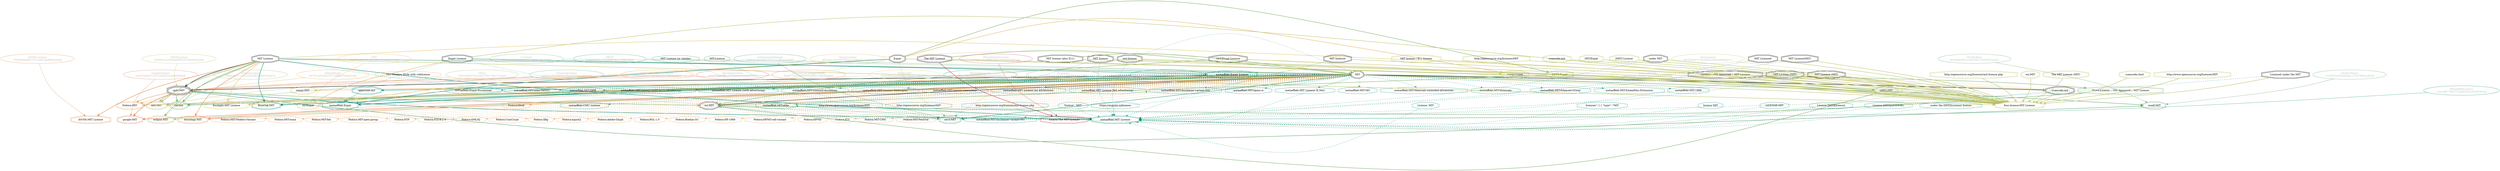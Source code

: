 strict digraph {
    node [shape=box];
    graph [splines=curved];
    2814 [label="SPDXLicense\n5b4894c2a39e8a99f33dd76eb9043a90"
         ,fontcolor=gray
         ,color="#b8bf62"
         ,fillcolor="beige;1"
         ,shape=ellipse];
    2815 [label="spdx:MIT"
         ,shape=tripleoctagon];
    2816 [label=MIT
         ,shape=doubleoctagon];
    2817 [label="MIT License"
         ,shape=doubleoctagon];
    5127 [label="OSILicense\n1ea8234e1841a5d1169c889dbe3c1a7f"
         ,fontcolor=gray
         ,color="#78ab63"
         ,fillcolor="beige;1"
         ,shape=ellipse];
    5128 [label="osi:MIT"
         ,shape=doubleoctagon];
    5129 [label="MIT/Expat License"
         ,shape=doubleoctagon];
    5130 [label="DEP5:MIT"
         ,color="#78ab63"
         ,shape=doubleoctagon];
    5131 [label="DEP5:Expat"
         ,color="#78ab63"
         ,shape=doubleoctagon];
    5132 [label=Expat
         ,shape=doubleoctagon];
    5133 [label="Trove:License :: OSI Approved :: MIT License"
         ,color="#78ab63"
         ,shape=doubleoctagon];
    5134 [label="License :: OSI Approved :: MIT License"
         ,shape=doubleoctagon];
    5552 [label="GoogleLicense\nea532a49d37267324d531eeb08080ddf"
         ,fontcolor=gray
         ,color="#e06f45"
         ,fillcolor="beige;1"
         ,shape=ellipse];
    5553 [label="google:MIT"
         ,color="#e06f45"
         ,shape=doubleoctagon];
    5868 [label="Fedora:Adobe-Glyph"
         ,color="#e09d4b"
         ,shape=octagon];
    6013 [label="Fedora:BSL-1.0"
         ,color="#e09d4b"
         ,shape=octagon];
    6045 [label="Fedora:Boehm-GC"
         ,color="#e09d4b"
         ,shape=octagon];
    6739 [label="Fedora:HP-1986"
         ,color="#e09d4b"
         ,shape=octagon];
    6774 [label="Fedora:HPND-sell-variant"
         ,color="#e09d4b"
         ,shape=octagon];
    6777 [label="Fedora:HPND"
         ,color="#e09d4b"
         ,shape=octagon];
    6785 [label="Fedora:ICU"
         ,color="#e09d4b"
         ,shape=octagon];
    8079 [label="Fedora:MIT-CMU"
         ,color="#e09d4b"
         ,shape=octagon];
    8082 [label="Fedora:MIT-Festival"
         ,color="#e09d4b"
         ,shape=octagon];
    8086 [label="Fedora:MIT-Modern-Variant"
         ,color="#e09d4b"
         ,shape=octagon];
    8095 [label="Fedora:MIT-enna"
         ,color="#e09d4b"
         ,shape=octagon];
    8097 [label="Fedora:MIT-feh"
         ,color="#e09d4b"
         ,shape=octagon];
    8099 [label="Fedora:MIT-open-group"
         ,color="#e09d4b"
         ,shape=octagon];
    8104 [label="FedoraEntry\n6973415f15929757c9ff6d76d6d5cd0c"
         ,fontcolor=gray
         ,color="#e09d4b"
         ,fillcolor="beige;1"
         ,shape=ellipse];
    8105 [label="Fedora:MIT"
         ,color="#e09d4b"
         ,shape=doubleoctagon];
    8106 [label="MIT:Modern Style with sublicense"
         ,color="#e09d4b"
         ,shape=octagon];
    8205 [label="Fedora:NTP"
         ,color="#e09d4b"
         ,shape=octagon];
    8359 [label="Fedora:SGI-B-2.0"
         ,color="#e09d4b"
         ,shape=octagon];
    8370 [label="Fedora:SMLNJ"
         ,color="#e09d4b"
         ,shape=octagon];
    8469 [label="Fedora:UnixCrypt"
         ,color="#e09d4b"
         ,shape=octagon];
    8506 [label="Fedora:Xfig"
         ,color="#e09d4b"
         ,shape=octagon];
    8573 [label="Fedora:libtiff"
         ,color="#e09d4b"
         ,shape=octagon];
    8588 [label="Fedora:mpich2"
         ,color="#e09d4b"
         ,shape=octagon];
    8682 [label="BlueOakCouncil\n9756cc269ce8595fd03f141930294344"
         ,fontcolor=gray
         ,color="#00876c"
         ,fillcolor="beige;1"
         ,shape=ellipse];
    8683 [label="BlueOak:MIT"
         ,color="#00876c"
         ,shape=doubleoctagon];
    9649 [label="OSADLRule\nfe83a68d933c33bf7857387d0222cac9"
         ,fontcolor=gray
         ,color="#58a066"
         ,fillcolor="beige;1"
         ,shape=ellipse];
    9650 [label="osadl:MIT"
         ,color="#58a066"
         ,shape=doubleoctagon];
    9924 [label="OSADLMatrix\n1530532d300d0a8a1279a7ff3bdc5608"
         ,fontcolor=gray
         ,color="#58a066"
         ,fillcolor="beige;1"
         ,shape=ellipse];
    10182 [label="FSF\nf42877b83117c8b3527c75532b1fe6b2"
          ,fontcolor=gray
          ,color="#deb256"
          ,fillcolor="beige;1"
          ,shape=ellipse];
    10183 [label="fsf:Expat"
          ,color="#deb256"
          ,shape=doubleoctagon];
    10184 [label="Expat License"
          ,shape=doubleoctagon];
    10970 [label="ChooseALicense\nfa80b028068608658ee0d554a5d0ddc5"
          ,fontcolor=gray
          ,color="#58a066"
          ,fillcolor="beige;1"
          ,shape=ellipse];
    10971 [label="cal:mit"
          ,color="#58a066"
          ,shape=doubleoctagon];
    19381 [label="ScancodeData\n16883059175d98f78de5092ea1bc8b9e"
          ,fontcolor=gray
          ,color="#dac767"
          ,fillcolor="beige;1"
          ,shape=ellipse];
    19382 [label="scancode:mit"
          ,shape=doubleoctagon];
    25887 [label="OSLC\n7af31b92b73a1d4c675917f4e7c2ace5"
          ,fontcolor=gray
          ,color="#98b561"
          ,fillcolor="beige;1"
          ,shape=ellipse];
    25888 [label="oslc:MIT"
          ,color="#98b561"
          ,shape=doubleoctagon];
    26412 [label="Fossology\n23a6cd8cceec6433c7ae57059022df59"
          ,fontcolor=gray
          ,color="#e18745"
          ,fillcolor="beige;1"
          ,shape=ellipse];
    26413 [label="fossology:MIT"
          ,color="#e18745"
          ,shape=doubleoctagon];
    28326 [label="OKFN\n716a3553f1171ed48b7b27c5bf6c4f2e"
          ,fontcolor=gray
          ,color="#379469"
          ,fillcolor="beige;1"
          ,shape=ellipse];
    28327 [label="mit-license"
          ,shape=doubleoctagon];
    35054 [label="OrtLicenseCategorization\n8ce877347bb7b7ccec86fe7499494db2"
          ,fontcolor=gray
          ,color="#e06f45"
          ,fillcolor="beige;1"
          ,shape=ellipse];
    36200 [label="OrtLicenseCategorization\n27fceb3abb073b1b82e67c1feeaa2a21"
          ,fontcolor=gray
          ,color="#e09d4b"
          ,fillcolor="beige;1"
          ,shape=ellipse];
    37155 [label="CavilLicenseChange\n7b59c2c2b3f6471f4372cade351650f7"
          ,fontcolor=gray
          ,color="#379469"
          ,fillcolor="beige;1"
          ,shape=ellipse];
    37156 [label="cavil:MIT"
          ,color="#379469"
          ,shape=doubleoctagon];
    37157 [label="MIT License (or similar)"
          ,color="#379469"
          ,shape=octagon];
    37158 [label="MIT licence"
          ,shape=doubleoctagon];
    37159 [label="MIT-Licence"
          ,color="#379469"
          ,shape=octagon];
    40711 [label="metaeffekt:CMU License"
          ,color="#00876c"
          ,shape=octagon];
    41250 [label="metaeffekt:Expat-Permission"
          ,color="#00876c"
          ,shape=octagon];
    41254 [label="MetaeffektLicense\n350ceda55e216de8880f5e4b54c55baa"
          ,fontcolor=gray
          ,color="#00876c"
          ,fillcolor="beige;1"
          ,shape=ellipse];
    41255 [label="metaeffekt:Expat"
          ,color="#00876c"
          ,shape=doubleoctagon];
    41256 [label="metaeffekt:Expat License"
          ,color="#00876c"
          ,shape=doubleoctagon];
    41257 [label="opencode:mit"
          ,color="#00876c"
          ,shape=doubleoctagon];
    45385 [label="metaeffekt:MIT-alike"
          ,color="#00876c"
          ,shape=octagon];
    45392 [label="MIT License (MIT)"
          ,shape=doubleoctagon];
    45398 [label="metaeffekt:MIT-alike-PKINIT"
          ,color="#00876c"
          ,shape=octagon];
    45409 [label="metaeffekt:MIT-SIPB"
          ,color="#00876c"
          ,shape=octagon];
    45426 [label="MetaeffektLicense\n1d2ac8877d0d722a693561603203b24e"
          ,fontcolor=gray
          ,color="#00876c"
          ,fillcolor="beige;1"
          ,shape=ellipse];
    45427 [label="metaeffekt:MIT License"
          ,color="#00876c"
          ,shape=doubleoctagon];
    45428 [label="under MIT"
          ,shape=doubleoctagon];
    45429 [label="MIT licencse"
          ,shape=doubleoctagon];
    45430 [label="MIT Licensed"
          ,shape=doubleoctagon];
    45431 [label="MIT Licence (MIT)"
          ,shape=doubleoctagon];
    45432 [label="MIT License(MIT)"
          ,shape=doubleoctagon];
    45433 [label="http://www.opensource.org/licenses/MIT"
          ,color="#00876c"
          ,shape=octagon];
    45435 [label="http://opensource.org/licenses/MIT"
          ,color="#00876c"
          ,shape=octagon];
    45437 [label="http://opensource.org/licenses/mit-license.php"
          ,color="#00876c"
          ,shape=octagon];
    45439 [label="Licensed under the MIT"
          ,shape=doubleoctagon];
    45440 [label="'license': 'MIT'"
          ,color="#00876c"
          ,shape=octagon];
    45442 [label="https://angular.io/license"
          ,color="#00876c"
          ,shape=octagon];
    45444 [label="License: MIT"
          ,color="#00876c"
          ,shape=octagon];
    45446 [label="licenses\": [ { \"type\": \"MIT"
          ,color="#00876c"
          ,shape=octagon];
    45448 [label="license MIT"
          ,color="#00876c"
          ,shape=octagon];
    45449 [label="LICENSE-MIT"
          ,color="#00876c"
          ,shape=octagon];
    45450 [label="License [MIT][license]"
          ,color="#00876c"
          ,shape=octagon];
    45451 [label="License [MIT](LICENSE)"
          ,color="#00876c"
          ,shape=octagon];
    45452 [label="under the [MIT](License) license"
          ,color="#00876c"
          ,shape=octagon];
    45462 [label="metaeffekt:MIT License (with enna advertising)"
          ,color="#00876c"
          ,shape=octagon];
    45466 [label="metaeffekt:MIT License (with advertising)"
          ,color="#00876c"
          ,shape=octagon];
    45471 [label="metaeffekt:MIT-trimmed-disclaimer"
          ,color="#00876c"
          ,shape=octagon];
    45476 [label="metaeffekt:MIT License (testregex)"
          ,color="#00876c"
          ,shape=octagon];
    45479 [label="metaeffekt:MIT-remote-interaction"
          ,color="#00876c"
          ,shape=octagon];
    45485 [label="metaeffekt:MIT License (no attribution)"
          ,color="#00876c"
          ,shape=octagon];
    45493 [label="metaeffekt:MIT License (feh advertising)"
          ,color="#00876c"
          ,shape=octagon];
    45497 [label="metaeffekt:MIT-disclaimer-variant-002"
          ,color="#00876c"
          ,shape=octagon];
    45502 [label="metaeffekt:MIT-disclaimer-variant-001"
          ,color="#00876c"
          ,shape=octagon];
    45507 [label="metaeffekt:MIT-bpmn-io"
          ,color="#00876c"
          ,shape=octagon];
    45512 [label="metaeffekt:MIT License (X.Net)"
          ,color="#00876c"
          ,shape=octagon];
    45516 [label="metaeffekt:MIT-SEI"
          ,color="#00876c"
          ,shape=octagon];
    45524 [label="metaeffekt:MIT-Materials-extended-attribution"
          ,color="#00876c"
          ,shape=octagon];
    45529 [label="metaeffekt:MIT-Materials"
          ,color="#00876c"
          ,shape=octagon];
    45534 [label="metaeffekt:MIT-Filament-Group"
          ,color="#00876c"
          ,shape=octagon];
    45539 [label="metaeffekt:MIT-Embedthis-Extension"
          ,color="#00876c"
          ,shape=octagon];
    45544 [label="metaeffekt:MIT-1998"
          ,color="#00876c"
          ,shape=octagon];
    50022 [label="HermineLicense\n0c6679a67fff54337d53c61641e973e1"
          ,fontcolor=gray
          ,color="#dc574a"
          ,fillcolor="beige;1"
          ,shape=ellipse];
    50145 [label="WarprLicense\n6b34d01dd70838d2ba7d58830ba44907"
          ,fontcolor=gray
          ,color="#deb256"
          ,fillcolor="beige;1"
          ,shape=ellipse];
    50146 [label="warpr:Expat"
          ,color="#deb256"
          ,shape=doubleoctagon];
    50170 [label="WarprLicense\n84bbee26f5794c3334c2ec02894e3653"
          ,fontcolor=gray
          ,color="#deb256"
          ,fillcolor="beige;1"
          ,shape=ellipse];
    50171 [label="warpr:MIT"
          ,color="#deb256"
          ,shape=doubleoctagon];
    50692 [label="FossLicense\n9b16d0af757db28ef322040a96fb4b12"
          ,fontcolor=gray
          ,color="#b8bf62"
          ,fillcolor="beige;1"
          ,shape=ellipse];
    50693 [label="foss-license:MIT License"
          ,color="#b8bf62"
          ,shape=doubleoctagon];
    50694 [label="MIT license (also X11)"
          ,shape=doubleoctagon];
    50695 [label="The MIT License"
          ,shape=doubleoctagon];
    50696 [label="scancode://mit"
          ,color="#b8bf62"
          ,shape=doubleoctagon];
    50697 [label="MIT license / X11 license"
          ,color="#b8bf62"
          ,shape=doubleoctagon];
    50698 [label="http://www.opensource.org/licenses/MIT"
          ,color="#b8bf62"
          ,shape=doubleoctagon];
    50699 [label="http://opensource.org/licenses/MIT"
          ,color="#b8bf62"
          ,shape=doubleoctagon];
    50700 [label="http://opensource.org/licenses/mit-license.php"
          ,color="#b8bf62"
          ,shape=doubleoctagon];
    50701 [label="scancode:mit"
          ,color="#b8bf62"
          ,shape=doubleoctagon];
    50702 [label="osi:MIT"
          ,color="#b8bf62"
          ,shape=doubleoctagon];
    50703 [label="MIT/Expat"
          ,color="#b8bf62"
          ,shape=doubleoctagon];
    50704 [label="The MIT License (MIT)"
          ,color="#b8bf62"
          ,shape=doubleoctagon];
    50705 [label="[MIT] License"
          ,color="#b8bf62"
          ,shape=doubleoctagon];
    51008 [label="FOSSLight\n3b82d06cda406bf4c3af54579d06ff31"
          ,fontcolor=gray
          ,color="#dac767"
          ,fillcolor="beige;1"
          ,shape=ellipse];
    51009 [label="fosslight:MIT License"
          ,color="#dac767"
          ,shape=doubleoctagon];
    51275 [label="HitachiOpenLicense\n0136d1a11ef36b134c2f9a66d2367aee"
          ,fontcolor=gray
          ,color="#d43d51"
          ,fillcolor="beige;1"
          ,shape=ellipse];
    51276 [label="hitachi:The MIT License"
          ,color="#d43d51"
          ,shape=doubleoctagon];
    54296 [label="EclipseLicense\n3b6d4c457122e22eb2f83c0b06204a7a"
          ,fontcolor=gray
          ,color="#98b561"
          ,fillcolor="beige;1"
          ,shape=ellipse];
    54297 [label="eclipse:MIT"
          ,color="#98b561"
          ,shape=doubleoctagon];
    54537 [label="ifrOSS License\n730068baf9807531ee025adf8bbc0ddd"
          ,fontcolor=gray
          ,color="#e18745"
          ,fillcolor="beige;1"
          ,shape=ellipse];
    54538 [label="ifrOSS:MIT License"
          ,color="#e18745"
          ,shape=doubleoctagon];
    56014 [label="Curation\n27b0c061e1acabb68348526a19cd08fd"
          ,fontcolor=gray
          ,color="#78ab63"
          ,fillcolor="beige;1"
          ,shape=ellipse];
    2814 -> 2815 [weight=0.5
                 ,color="#b8bf62"];
    2815 -> 5128 [style=bold
                 ,arrowhead=vee
                 ,weight=0.7
                 ,color="#78ab63"];
    2815 -> 5553 [style=bold
                 ,arrowhead=vee
                 ,weight=0.7
                 ,color="#e06f45"];
    2815 -> 8105 [style=bold
                 ,arrowhead=vee
                 ,weight=0.7
                 ,color="#e09d4b"];
    2815 -> 9650 [style=bold
                 ,arrowhead=vee
                 ,weight=0.7
                 ,color="#58a066"];
    2815 -> 10183 [style=dashed
                  ,arrowhead=vee
                  ,weight=0.5
                  ,color="#deb256"];
    2815 -> 10971 [style=bold
                  ,arrowhead=vee
                  ,weight=0.7
                  ,color="#58a066"];
    2815 -> 25888 [style=bold
                  ,arrowhead=vee
                  ,weight=0.7
                  ,color="#98b561"];
    2815 -> 45427 [style=bold
                  ,arrowhead=vee
                  ,weight=0.7
                  ,color="#00876c"];
    2816 -> 2815 [style=bold
                 ,arrowhead=vee
                 ,weight=0.7];
    2816 -> 5128 [style=bold
                 ,arrowhead=vee
                 ,weight=0.7];
    2816 -> 5128 [style=bold
                 ,arrowhead=vee
                 ,weight=0.7];
    2816 -> 5130 [style=bold
                 ,arrowhead=vee
                 ,weight=0.7
                 ,color="#78ab63"];
    2816 -> 5553 [style=bold
                 ,arrowhead=vee
                 ,weight=0.7
                 ,color="#e06f45"];
    2816 -> 5868 [style=dashed
                 ,arrowhead=vee
                 ,weight=0.5
                 ,color="#e09d4b"];
    2816 -> 6013 [style=dashed
                 ,arrowhead=vee
                 ,weight=0.5
                 ,color="#e09d4b"];
    2816 -> 6045 [style=dashed
                 ,arrowhead=vee
                 ,weight=0.5
                 ,color="#e09d4b"];
    2816 -> 6739 [style=dashed
                 ,arrowhead=vee
                 ,weight=0.5
                 ,color="#e09d4b"];
    2816 -> 6774 [style=dashed
                 ,arrowhead=vee
                 ,weight=0.5
                 ,color="#e09d4b"];
    2816 -> 6777 [style=dashed
                 ,arrowhead=vee
                 ,weight=0.5
                 ,color="#e09d4b"];
    2816 -> 6785 [style=dashed
                 ,arrowhead=vee
                 ,weight=0.5
                 ,color="#e09d4b"];
    2816 -> 8079 [style=dashed
                 ,arrowhead=vee
                 ,weight=0.5
                 ,color="#e09d4b"];
    2816 -> 8082 [style=dashed
                 ,arrowhead=vee
                 ,weight=0.5
                 ,color="#e09d4b"];
    2816 -> 8086 [style=dashed
                 ,arrowhead=vee
                 ,weight=0.5
                 ,color="#e09d4b"];
    2816 -> 8095 [style=dashed
                 ,arrowhead=vee
                 ,weight=0.5
                 ,color="#e09d4b"];
    2816 -> 8097 [style=dashed
                 ,arrowhead=vee
                 ,weight=0.5
                 ,color="#e09d4b"];
    2816 -> 8099 [style=dashed
                 ,arrowhead=vee
                 ,weight=0.5
                 ,color="#e09d4b"];
    2816 -> 8105 [style=bold
                 ,arrowhead=vee
                 ,weight=0.7
                 ,color="#e09d4b"];
    2816 -> 8105 [style=bold
                 ,arrowhead=vee
                 ,weight=0.7
                 ,color="#e09d4b"];
    2816 -> 8205 [style=dashed
                 ,arrowhead=vee
                 ,weight=0.5
                 ,color="#e09d4b"];
    2816 -> 8359 [style=dashed
                 ,arrowhead=vee
                 ,weight=0.5
                 ,color="#e09d4b"];
    2816 -> 8370 [style=dashed
                 ,arrowhead=vee
                 ,weight=0.5
                 ,color="#e09d4b"];
    2816 -> 8469 [style=dashed
                 ,arrowhead=vee
                 ,weight=0.5
                 ,color="#e09d4b"];
    2816 -> 8506 [style=dashed
                 ,arrowhead=vee
                 ,weight=0.5
                 ,color="#e09d4b"];
    2816 -> 8573 [style=dashed
                 ,arrowhead=vee
                 ,weight=0.5
                 ,color="#e09d4b"];
    2816 -> 8588 [style=dashed
                 ,arrowhead=vee
                 ,weight=0.5
                 ,color="#e09d4b"];
    2816 -> 8683 [style=bold
                 ,arrowhead=vee
                 ,weight=0.7
                 ,color="#00876c"];
    2816 -> 9650 [style=bold
                 ,arrowhead=vee
                 ,weight=0.7
                 ,color="#58a066"];
    2816 -> 10971 [style=bold
                  ,arrowhead=vee
                  ,weight=0.7
                  ,color="#58a066"];
    2816 -> 19382 [style=bold
                  ,arrowhead=vee
                  ,weight=0.7];
    2816 -> 25888 [style=bold
                  ,arrowhead=vee
                  ,weight=0.7
                  ,color="#98b561"];
    2816 -> 26413 [style=bold
                  ,arrowhead=vee
                  ,weight=0.7
                  ,color="#e18745"];
    2816 -> 37156 [style=bold
                  ,arrowhead=vee
                  ,weight=0.7
                  ,color="#379469"];
    2816 -> 37156 [style=bold
                  ,arrowhead=vee
                  ,weight=0.7
                  ,color="#379469"];
    2816 -> 40711 [style=dashed
                  ,arrowhead=vee
                  ,weight=0.5
                  ,color="#00876c"];
    2816 -> 41250 [style=dashed
                  ,arrowhead=vee
                  ,weight=0.5
                  ,color="#00876c"];
    2816 -> 41255 [style=dashed
                  ,arrowhead=vee
                  ,weight=0.5
                  ,color="#00876c"];
    2816 -> 41257 [style=bold
                  ,arrowhead=vee
                  ,weight=0.7
                  ,color="#00876c"];
    2816 -> 45385 [style=dashed
                  ,arrowhead=vee
                  ,weight=0.5
                  ,color="#00876c"];
    2816 -> 45398 [style=dashed
                  ,arrowhead=vee
                  ,weight=0.5
                  ,color="#00876c"];
    2816 -> 45409 [style=dashed
                  ,arrowhead=vee
                  ,weight=0.5
                  ,color="#00876c"];
    2816 -> 45427 [style=dashed
                  ,arrowhead=vee
                  ,weight=0.5
                  ,color="#00876c"];
    2816 -> 45462 [style=dashed
                  ,arrowhead=vee
                  ,weight=0.5
                  ,color="#00876c"];
    2816 -> 45466 [style=dashed
                  ,arrowhead=vee
                  ,weight=0.5
                  ,color="#00876c"];
    2816 -> 45471 [style=dashed
                  ,arrowhead=vee
                  ,weight=0.5
                  ,color="#00876c"];
    2816 -> 45476 [style=dashed
                  ,arrowhead=vee
                  ,weight=0.5
                  ,color="#00876c"];
    2816 -> 45479 [style=dashed
                  ,arrowhead=vee
                  ,weight=0.5
                  ,color="#00876c"];
    2816 -> 45485 [style=dashed
                  ,arrowhead=vee
                  ,weight=0.5
                  ,color="#00876c"];
    2816 -> 45493 [style=dashed
                  ,arrowhead=vee
                  ,weight=0.5
                  ,color="#00876c"];
    2816 -> 45497 [style=dashed
                  ,arrowhead=vee
                  ,weight=0.5
                  ,color="#00876c"];
    2816 -> 45502 [style=dashed
                  ,arrowhead=vee
                  ,weight=0.5
                  ,color="#00876c"];
    2816 -> 45507 [style=dashed
                  ,arrowhead=vee
                  ,weight=0.5
                  ,color="#00876c"];
    2816 -> 45512 [style=dashed
                  ,arrowhead=vee
                  ,weight=0.5
                  ,color="#00876c"];
    2816 -> 45516 [style=dashed
                  ,arrowhead=vee
                  ,weight=0.5
                  ,color="#00876c"];
    2816 -> 45524 [style=dashed
                  ,arrowhead=vee
                  ,weight=0.5
                  ,color="#00876c"];
    2816 -> 45529 [style=dashed
                  ,arrowhead=vee
                  ,weight=0.5
                  ,color="#00876c"];
    2816 -> 45534 [style=dashed
                  ,arrowhead=vee
                  ,weight=0.5
                  ,color="#00876c"];
    2816 -> 45539 [style=dashed
                  ,arrowhead=vee
                  ,weight=0.5
                  ,color="#00876c"];
    2816 -> 45544 [style=dashed
                  ,arrowhead=vee
                  ,weight=0.5
                  ,color="#00876c"];
    2816 -> 50171 [style=bold
                  ,arrowhead=vee
                  ,weight=0.7
                  ,color="#deb256"];
    2816 -> 50693 [style=bold
                  ,arrowhead=vee
                  ,weight=0.7
                  ,color="#b8bf62"];
    2816 -> 51009 [style=bold
                  ,arrowhead=vee
                  ,weight=0.7
                  ,color="#dac767"];
    2816 -> 54297 [style=bold
                  ,arrowhead=vee
                  ,weight=0.7
                  ,color="#98b561"];
    2817 -> 2815 [style=bold
                 ,arrowhead=vee
                 ,weight=0.7];
    2817 -> 2816 [style=bold
                 ,arrowhead=vee
                 ,weight=0.7
                 ,color="#379469"];
    2817 -> 8683 [style=bold
                 ,arrowhead=vee
                 ,weight=0.7
                 ,color="#00876c"];
    2817 -> 10971 [style=bold
                  ,arrowhead=vee
                  ,weight=0.7
                  ,color="#58a066"];
    2817 -> 19382 [style=bold
                  ,arrowhead=vee
                  ,weight=0.7
                  ,color="#dac767"];
    2817 -> 25888 [style=bold
                  ,arrowhead=vee
                  ,weight=0.7
                  ,color="#98b561"];
    2817 -> 26413 [style=bold
                  ,arrowhead=vee
                  ,weight=0.7
                  ,color="#e18745"];
    2817 -> 37156 [style=dashed
                  ,arrowhead=vee
                  ,weight=0.5
                  ,color="#379469"];
    2817 -> 45427 [style=bold
                  ,arrowhead=vee
                  ,weight=0.7
                  ,color="#00876c"];
    2817 -> 45427 [style=bold
                  ,arrowhead=vee
                  ,weight=0.7
                  ,color="#00876c"];
    2817 -> 50693 [style=bold
                  ,arrowhead=vee
                  ,weight=0.7
                  ,color="#b8bf62"];
    2817 -> 51009 [style=bold
                  ,arrowhead=vee
                  ,weight=0.7
                  ,color="#dac767"];
    2817 -> 54297 [style=bold
                  ,arrowhead=vee
                  ,weight=0.7
                  ,color="#98b561"];
    2817 -> 54538 [style=bold
                  ,arrowhead=vee
                  ,weight=0.7
                  ,color="#e18745"];
    2817 -> 54538 [style=bold
                  ,arrowhead=vee
                  ,weight=0.7
                  ,color="#e18745"];
    5127 -> 5128 [weight=0.5
                 ,color="#78ab63"];
    5128 -> 45427 [style=dashed
                  ,arrowhead=vee
                  ,weight=0.5
                  ,color="#00876c"];
    5128 -> 45502 [style=dashed
                  ,arrowhead=vee
                  ,weight=0.5
                  ,color="#00876c"];
    5129 -> 5128 [style=bold
                 ,arrowhead=vee
                 ,weight=0.7
                 ,color="#78ab63"];
    5129 -> 50693 [style=bold
                  ,arrowhead=vee
                  ,weight=0.7
                  ,color="#b8bf62"];
    5130 -> 5128 [style=bold
                 ,arrowhead=vee
                 ,weight=0.7
                 ,color="#78ab63"];
    5131 -> 5128 [style=bold
                 ,arrowhead=vee
                 ,weight=0.7
                 ,color="#78ab63"];
    5132 -> 5128 [style=dashed
                 ,arrowhead=vee
                 ,weight=0.5
                 ,color="#78ab63"];
    5132 -> 5131 [style=bold
                 ,arrowhead=vee
                 ,weight=0.7
                 ,color="#78ab63"];
    5132 -> 10183 [style=bold
                  ,arrowhead=vee
                  ,weight=0.7
                  ,color="#deb256"];
    5132 -> 37156 [style=dashed
                  ,arrowhead=vee
                  ,weight=0.5
                  ,color="#379469"];
    5132 -> 41255 [style=bold
                  ,arrowhead=vee
                  ,weight=0.7
                  ,color="#00876c"];
    5132 -> 50146 [style=bold
                  ,arrowhead=vee
                  ,weight=0.7
                  ,color="#deb256"];
    5132 -> 50693 [style=bold
                  ,arrowhead=vee
                  ,weight=0.7
                  ,color="#b8bf62"];
    5133 -> 5128 [style=bold
                 ,arrowhead=vee
                 ,weight=0.7
                 ,color="#78ab63"];
    5134 -> 5133 [style=bold
                 ,arrowhead=vee
                 ,weight=0.7
                 ,color="#78ab63"];
    5134 -> 50693 [style=bold
                  ,arrowhead=vee
                  ,weight=0.7
                  ,color="#b8bf62"];
    5552 -> 5553 [weight=0.5
                 ,color="#e06f45"];
    8104 -> 8105 [weight=0.5
                 ,color="#e09d4b"];
    8106 -> 8105 [style=dashed
                 ,arrowhead=vee
                 ,weight=0.5
                 ,color="#e09d4b"];
    8682 -> 8683 [weight=0.5
                 ,color="#00876c"];
    9649 -> 9650 [weight=0.5
                 ,color="#58a066"];
    9924 -> 9650 [weight=0.5
                 ,color="#58a066"];
    10182 -> 10183 [weight=0.5
                   ,color="#deb256"];
    10184 -> 10183 [style=bold
                   ,arrowhead=vee
                   ,weight=0.7
                   ,color="#deb256"];
    10184 -> 37156 [style=dashed
                   ,arrowhead=vee
                   ,weight=0.5
                   ,color="#379469"];
    10184 -> 41255 [style=dashed
                   ,arrowhead=vee
                   ,weight=0.5
                   ,color="#00876c"];
    10184 -> 41256 [style=bold
                   ,arrowhead=vee
                   ,weight=0.7
                   ,color="#00876c"];
    10184 -> 50693 [style=bold
                   ,arrowhead=vee
                   ,weight=0.7
                   ,color="#b8bf62"];
    10970 -> 10971 [weight=0.5
                   ,color="#58a066"];
    19381 -> 19382 [weight=0.5
                   ,color="#dac767"];
    19382 -> 45427 [style=dashed
                   ,arrowhead=vee
                   ,weight=0.5
                   ,color="#00876c"];
    19382 -> 50693 [style=bold
                   ,arrowhead=vee
                   ,weight=0.7
                   ,color="#b8bf62"];
    25887 -> 25888 [weight=0.5
                   ,color="#98b561"];
    26412 -> 26413 [weight=0.5
                   ,color="#e18745"];
    28326 -> 2816 [weight=0.5
                  ,color="#379469"];
    28327 -> 2816 [style=dashed
                  ,arrowhead=vee
                  ,weight=0.5
                  ,color="#379469"];
    28327 -> 45427 [style=dashed
                   ,arrowhead=vee
                   ,weight=0.5
                   ,color="#00876c"];
    28327 -> 50693 [style=bold
                   ,arrowhead=vee
                   ,weight=0.7
                   ,color="#b8bf62"];
    35054 -> 2815 [weight=0.5
                  ,color="#e06f45"];
    36200 -> 2815 [weight=0.5
                  ,color="#e09d4b"];
    37155 -> 37156 [weight=0.5
                   ,color="#379469"];
    37157 -> 37156 [style=dashed
                   ,arrowhead=vee
                   ,weight=0.5
                   ,color="#379469"];
    37158 -> 37156 [style=dashed
                   ,arrowhead=vee
                   ,weight=0.5
                   ,color="#379469"];
    37158 -> 45427 [style=dashed
                   ,arrowhead=vee
                   ,weight=0.5
                   ,color="#00876c"];
    37158 -> 50693 [style=bold
                   ,arrowhead=vee
                   ,weight=0.7
                   ,color="#b8bf62"];
    37159 -> 37156 [style=dashed
                   ,arrowhead=vee
                   ,weight=0.5
                   ,color="#379469"];
    41254 -> 41255 [weight=0.5
                   ,color="#00876c"];
    41256 -> 41255 [style=bold
                   ,arrowhead=vee
                   ,weight=0.7
                   ,color="#00876c"];
    41257 -> 41255 [style=dashed
                   ,arrowhead=vee
                   ,weight=0.5
                   ,color="#00876c"];
    45392 -> 45385 [style=dashed
                   ,arrowhead=vee
                   ,weight=0.5
                   ,color="#00876c"];
    45392 -> 50693 [style=bold
                   ,arrowhead=vee
                   ,weight=0.7
                   ,color="#b8bf62"];
    45426 -> 45427 [weight=0.5
                   ,color="#00876c"];
    45428 -> 45427 [style=dashed
                   ,arrowhead=vee
                   ,weight=0.5
                   ,color="#00876c"];
    45428 -> 50693 [style=bold
                   ,arrowhead=vee
                   ,weight=0.7
                   ,color="#b8bf62"];
    45429 -> 45427 [style=dashed
                   ,arrowhead=vee
                   ,weight=0.5
                   ,color="#00876c"];
    45429 -> 50693 [style=bold
                   ,arrowhead=vee
                   ,weight=0.7
                   ,color="#b8bf62"];
    45430 -> 45427 [style=dashed
                   ,arrowhead=vee
                   ,weight=0.5
                   ,color="#00876c"];
    45430 -> 50693 [style=bold
                   ,arrowhead=vee
                   ,weight=0.7
                   ,color="#b8bf62"];
    45431 -> 45427 [style=dashed
                   ,arrowhead=vee
                   ,weight=0.5
                   ,color="#00876c"];
    45431 -> 50693 [style=bold
                   ,arrowhead=vee
                   ,weight=0.7
                   ,color="#b8bf62"];
    45432 -> 45427 [style=dashed
                   ,arrowhead=vee
                   ,weight=0.5
                   ,color="#00876c"];
    45432 -> 50693 [style=bold
                   ,arrowhead=vee
                   ,weight=0.7
                   ,color="#b8bf62"];
    45433 -> 45427 [style=dashed
                   ,arrowhead=vee
                   ,weight=0.5
                   ,color="#00876c"];
    45435 -> 45427 [style=dashed
                   ,arrowhead=vee
                   ,weight=0.5
                   ,color="#00876c"];
    45437 -> 45427 [style=dashed
                   ,arrowhead=vee
                   ,weight=0.5
                   ,color="#00876c"];
    45439 -> 45427 [style=dashed
                   ,arrowhead=vee
                   ,weight=0.5
                   ,color="#00876c"];
    45439 -> 50693 [style=bold
                   ,arrowhead=vee
                   ,weight=0.7
                   ,color="#b8bf62"];
    45440 -> 45427 [style=dashed
                   ,arrowhead=vee
                   ,weight=0.5
                   ,color="#00876c"];
    45442 -> 45427 [style=dashed
                   ,arrowhead=vee
                   ,weight=0.5
                   ,color="#00876c"];
    45444 -> 45427 [style=dashed
                   ,arrowhead=vee
                   ,weight=0.5
                   ,color="#00876c"];
    45446 -> 45427 [style=dashed
                   ,arrowhead=vee
                   ,weight=0.5
                   ,color="#00876c"];
    45448 -> 45427 [style=dashed
                   ,arrowhead=vee
                   ,weight=0.5
                   ,color="#00876c"];
    45449 -> 45427 [style=dashed
                   ,arrowhead=vee
                   ,weight=0.5
                   ,color="#00876c"];
    45450 -> 45427 [style=dashed
                   ,arrowhead=vee
                   ,weight=0.5
                   ,color="#00876c"];
    45451 -> 45427 [style=dashed
                   ,arrowhead=vee
                   ,weight=0.5
                   ,color="#00876c"];
    45452 -> 45427 [style=dashed
                   ,arrowhead=vee
                   ,weight=0.5
                   ,color="#00876c"];
    50022 -> 2815 [weight=0.5
                  ,color="#dc574a"];
    50145 -> 50146 [weight=0.5
                   ,color="#deb256"];
    50170 -> 50171 [weight=0.5
                   ,color="#deb256"];
    50692 -> 50693 [weight=0.5
                   ,color="#b8bf62"];
    50694 -> 2816 [style=bold
                  ,arrowhead=vee
                  ,weight=0.7
                  ,color="#78ab63"];
    50694 -> 50693 [style=bold
                   ,arrowhead=vee
                   ,weight=0.7
                   ,color="#b8bf62"];
    50695 -> 2816 [style=bold
                  ,arrowhead=vee
                  ,weight=0.7
                  ,color="#78ab63"];
    50695 -> 50693 [style=bold
                   ,arrowhead=vee
                   ,weight=0.7
                   ,color="#b8bf62"];
    50695 -> 51276 [style=bold
                   ,arrowhead=vee
                   ,weight=0.7
                   ,color="#d43d51"];
    50696 -> 50693 [style=bold
                   ,arrowhead=vee
                   ,weight=0.7
                   ,color="#b8bf62"];
    50697 -> 50693 [style=bold
                   ,arrowhead=vee
                   ,weight=0.7
                   ,color="#b8bf62"];
    50698 -> 50693 [style=bold
                   ,arrowhead=vee
                   ,weight=0.7
                   ,color="#b8bf62"];
    50699 -> 50693 [style=bold
                   ,arrowhead=vee
                   ,weight=0.7
                   ,color="#b8bf62"];
    50700 -> 50693 [style=bold
                   ,arrowhead=vee
                   ,weight=0.7
                   ,color="#b8bf62"];
    50701 -> 50693 [style=bold
                   ,arrowhead=vee
                   ,weight=0.7
                   ,color="#b8bf62"];
    50702 -> 50693 [style=bold
                   ,arrowhead=vee
                   ,weight=0.7
                   ,color="#b8bf62"];
    50703 -> 50693 [style=bold
                   ,arrowhead=vee
                   ,weight=0.7
                   ,color="#b8bf62"];
    50704 -> 50693 [style=bold
                   ,arrowhead=vee
                   ,weight=0.7
                   ,color="#b8bf62"];
    50705 -> 50693 [style=bold
                   ,arrowhead=vee
                   ,weight=0.7
                   ,color="#b8bf62"];
    51008 -> 51009 [weight=0.5
                   ,color="#dac767"];
    51275 -> 51276 [weight=0.5
                   ,color="#d43d51"];
    54296 -> 54297 [weight=0.5
                   ,color="#98b561"];
    54537 -> 54538 [weight=0.5
                   ,color="#e18745"];
    56014 -> 2816 [weight=0.5
                  ,color="#78ab63"];
}
